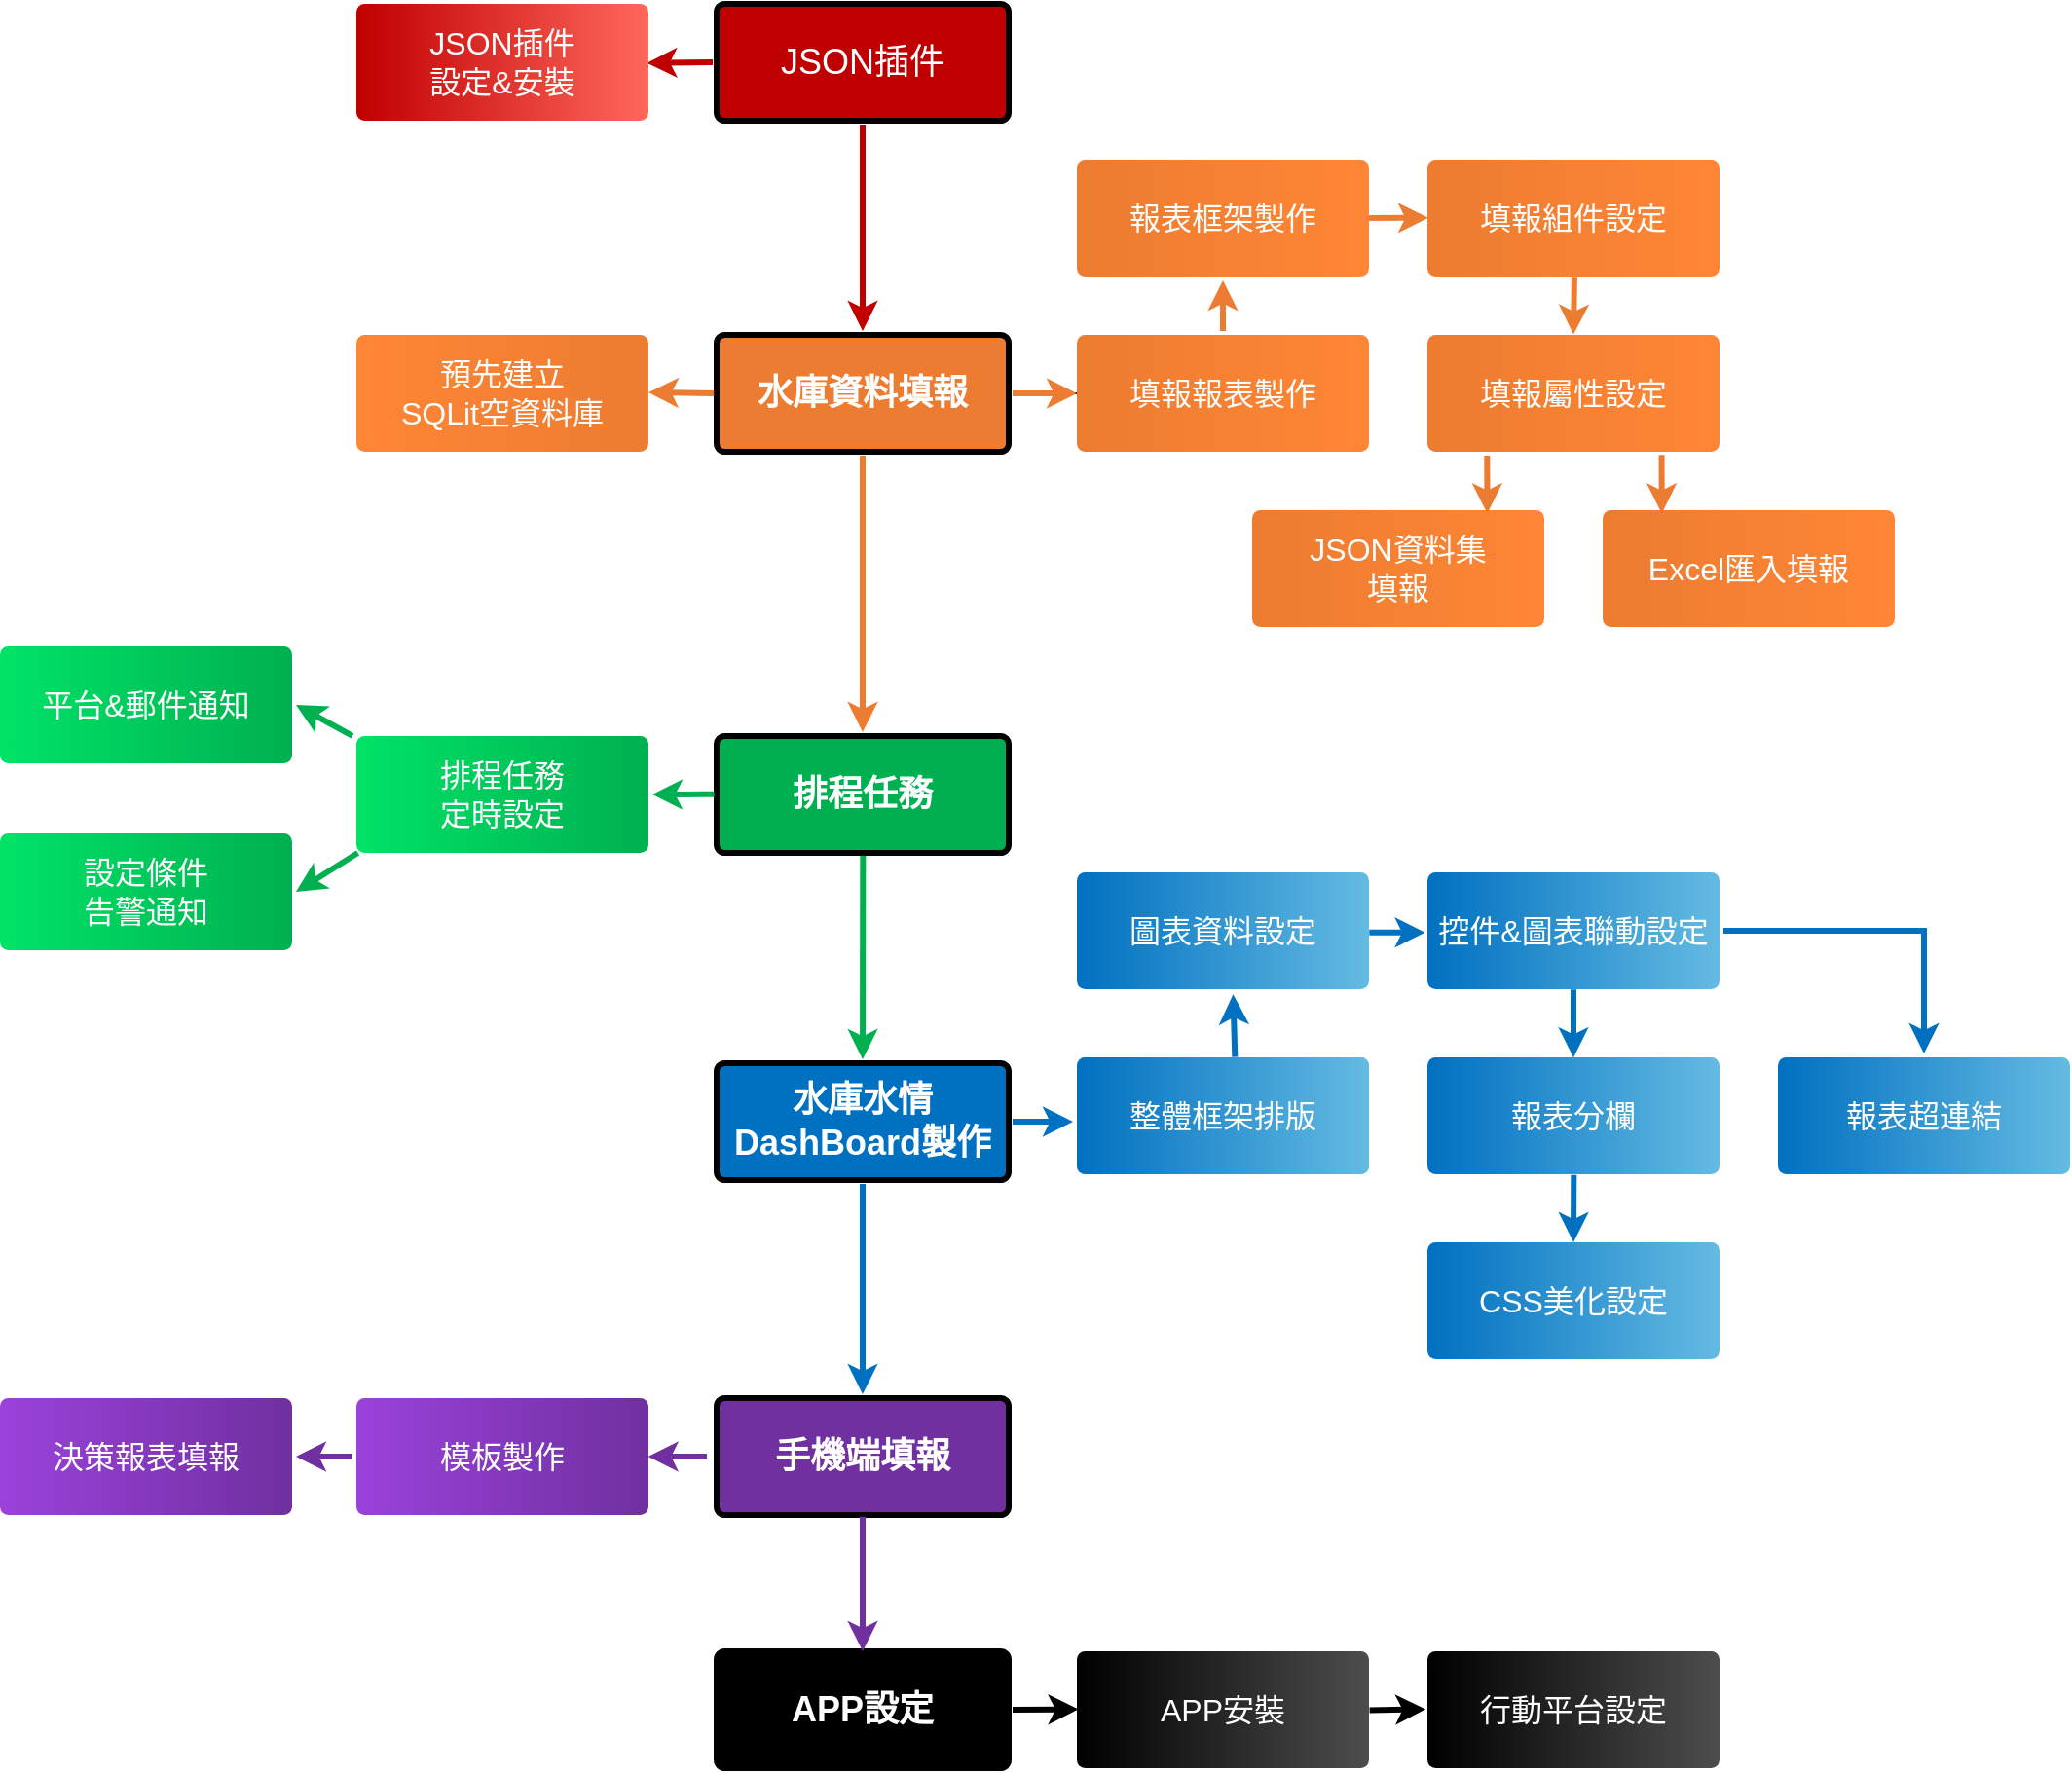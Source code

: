 <mxfile version="14.7.6" type="github">
  <diagram id="6a731a19-8d31-9384-78a2-239565b7b9f0" name="Page-1">
    <mxGraphModel dx="1422" dy="794" grid="1" gridSize="10" guides="1" tooltips="1" connect="1" arrows="1" fold="1" page="1" pageScale="1" pageWidth="1169" pageHeight="827" background="#ffffff" math="0" shadow="0">
      <root>
        <mxCell id="0" />
        <mxCell id="1" parent="0" />
        <mxCell id="1745" value="" style="edgeStyle=none;rounded=0;jumpStyle=none;html=1;shadow=0;labelBackgroundColor=none;startArrow=none;startFill=0;endArrow=classic;endFill=1;jettySize=auto;orthogonalLoop=1;strokeWidth=3;fontFamily=Helvetica;fontSize=16;fontColor=#23445D;spacing=5;entryX=0.5;entryY=0;entryDx=0;entryDy=0;strokeColor=#EC7C31;" parent="1" source="1764" target="1749" edge="1">
          <mxGeometry relative="1" as="geometry">
            <mxPoint x="760" y="270" as="sourcePoint" />
          </mxGeometry>
        </mxCell>
        <mxCell id="1747" value="" style="edgeStyle=none;rounded=0;jumpStyle=none;html=1;shadow=0;labelBackgroundColor=none;startArrow=none;startFill=0;endArrow=classic;endFill=1;jettySize=auto;orthogonalLoop=1;strokeWidth=3;fontFamily=Helvetica;fontSize=16;fontColor=#23445D;spacing=5;entryX=0.5;entryY=0;entryDx=0;entryDy=0;exitX=0.501;exitY=0.971;exitDx=0;exitDy=0;exitPerimeter=0;strokeColor=#00b050;" parent="1" source="1749" target="1760" edge="1">
          <mxGeometry relative="1" as="geometry">
            <mxPoint x="570" y="724" as="targetPoint" />
            <mxPoint x="570" y="526" as="sourcePoint" />
          </mxGeometry>
        </mxCell>
        <mxCell id="1749" value="排程任務" style="rounded=1;whiteSpace=wrap;html=1;shadow=0;labelBackgroundColor=none;strokeWidth=3;fontFamily=Helvetica;fontSize=18;fontColor=#FFFFFF;align=center;fontStyle=1;spacing=5;arcSize=7;perimeterSpacing=2;fillColor=#00b050;" parent="1" vertex="1">
          <mxGeometry x="495" y="416" width="150" height="60" as="geometry" />
        </mxCell>
        <mxCell id="1750" value="" style="edgeStyle=none;rounded=1;jumpStyle=none;html=1;shadow=0;labelBackgroundColor=none;startArrow=none;startFill=0;jettySize=auto;orthogonalLoop=1;strokeWidth=3;fontFamily=Helvetica;fontSize=14;fontColor=#FFFFFF;spacing=5;fontStyle=1;fillColor=#b0e3e6;exitX=0.5;exitY=1;exitDx=0;exitDy=0;entryX=0.5;entryY=0;entryDx=0;entryDy=0;strokeColor=#0070c0;" parent="1" source="1760" target="1753" edge="1">
          <mxGeometry relative="1" as="geometry">
            <mxPoint x="570" y="536" as="sourcePoint" />
            <Array as="points" />
          </mxGeometry>
        </mxCell>
        <mxCell id="1752" value="" style="edgeStyle=none;rounded=1;jumpStyle=none;html=1;shadow=0;labelBackgroundColor=none;startArrow=none;startFill=0;jettySize=auto;orthogonalLoop=1;strokeWidth=3;fontFamily=Helvetica;fontSize=14;fontColor=#FFFFFF;spacing=5;fontStyle=1;fillColor=#b0e3e6;entryX=1;entryY=0.5;entryDx=0;entryDy=0;exitX=0;exitY=0.5;exitDx=0;exitDy=0;strokeColor=#7030a0;" parent="1" source="96XnuaCD8h3pj_6csJ1h-1809" target="1754" edge="1">
          <mxGeometry relative="1" as="geometry">
            <mxPoint x="490" y="754" as="sourcePoint" />
            <mxPoint x="440" y="718" as="targetPoint" />
          </mxGeometry>
        </mxCell>
        <mxCell id="1753" value="手機端填報" style="rounded=1;whiteSpace=wrap;html=1;shadow=0;labelBackgroundColor=none;strokeWidth=3;fontFamily=Helvetica;fontSize=18;fontColor=#FFFFFF;align=center;spacing=5;fontStyle=1;arcSize=7;perimeterSpacing=2;fillColor=#7030A0;" parent="1" vertex="1">
          <mxGeometry x="495" y="756" width="150" height="60" as="geometry" />
        </mxCell>
        <mxCell id="1754" value="決策報表填報" style="rounded=1;whiteSpace=wrap;html=1;shadow=0;labelBackgroundColor=none;strokeColor=none;strokeWidth=3;fontFamily=Helvetica;fontSize=16;fontColor=#FFFFFF;align=center;spacing=5;fontStyle=0;arcSize=7;perimeterSpacing=2;gradientDirection=west;fillColor=#7030a0;gradientColor=#9A42DB;" parent="1" vertex="1">
          <mxGeometry x="127" y="756" width="150" height="60" as="geometry" />
        </mxCell>
        <mxCell id="1759" value="" style="edgeStyle=none;rounded=0;jumpStyle=none;html=1;shadow=0;labelBackgroundColor=none;startArrow=none;startFill=0;endArrow=classic;endFill=1;jettySize=auto;orthogonalLoop=1;strokeWidth=3;fontFamily=Helvetica;fontSize=14;fontColor=#FFFFFF;spacing=5;strokeColor=#0070c0;" parent="1" source="1760" edge="1">
          <mxGeometry relative="1" as="geometry">
            <mxPoint x="678" y="614" as="targetPoint" />
          </mxGeometry>
        </mxCell>
        <mxCell id="1760" value="水庫水情DashBoard製作" style="rounded=1;whiteSpace=wrap;html=1;shadow=0;labelBackgroundColor=none;strokeWidth=3;fontFamily=Helvetica;fontSize=18;fontColor=#FFFFFF;align=center;spacing=5;fontStyle=1;arcSize=7;perimeterSpacing=2;fillColor=#0070c0;" parent="1" vertex="1">
          <mxGeometry x="495" y="584" width="150" height="60" as="geometry" />
        </mxCell>
        <mxCell id="1761" value="整體框架排版" style="rounded=1;whiteSpace=wrap;html=1;shadow=0;labelBackgroundColor=none;strokeColor=none;strokeWidth=3;fillColor=#64bbe2;fontFamily=Helvetica;fontSize=14;fontColor=#FFFFFF;align=center;spacing=5;arcSize=7;perimeterSpacing=2;" parent="1" vertex="1">
          <mxGeometry x="680" y="581" width="150" height="60" as="geometry" />
        </mxCell>
        <mxCell id="96XnuaCD8h3pj_6csJ1h-1799" value="" style="edgeStyle=orthogonalEdgeStyle;rounded=0;orthogonalLoop=1;jettySize=auto;html=1;" edge="1" parent="1" source="1764">
          <mxGeometry relative="1" as="geometry">
            <mxPoint x="723" y="240" as="targetPoint" />
          </mxGeometry>
        </mxCell>
        <mxCell id="1764" value="水庫資料填報" style="rounded=1;whiteSpace=wrap;html=1;shadow=0;labelBackgroundColor=none;strokeWidth=3;fontFamily=Helvetica;fontSize=18;fontColor=#FFFFFF;align=center;spacing=5;fontStyle=1;arcSize=7;perimeterSpacing=2;fillColor=#EC7C31;" parent="1" vertex="1">
          <mxGeometry x="495" y="210" width="150" height="60" as="geometry" />
        </mxCell>
        <mxCell id="1766" value="" style="edgeStyle=none;rounded=0;jumpStyle=none;html=1;shadow=0;labelBackgroundColor=none;startArrow=none;startFill=0;endArrow=classic;endFill=1;jettySize=auto;orthogonalLoop=1;strokeWidth=3;fontFamily=Helvetica;fontSize=14;fontColor=#FFFFFF;spacing=5;exitX=0;exitY=0.5;exitDx=0;exitDy=0;entryX=0.982;entryY=0.506;entryDx=0;entryDy=0;entryPerimeter=0;strokeColor=#C00000;" parent="1" source="1767" target="9iynGiTtoXiNquHqY1pg-1779" edge="1">
          <mxGeometry relative="1" as="geometry">
            <mxPoint x="400" y="81" as="targetPoint" />
          </mxGeometry>
        </mxCell>
        <mxCell id="1767" value="JSON插件" style="rounded=1;whiteSpace=wrap;html=1;shadow=0;labelBackgroundColor=none;strokeWidth=3;fontFamily=Helvetica;fontSize=18;fontColor=#FFFFFF;align=center;spacing=5;arcSize=7;perimeterSpacing=2;fillColor=#c00000;" parent="1" vertex="1">
          <mxGeometry x="495" y="40" width="150" height="60" as="geometry" />
        </mxCell>
        <mxCell id="1768" value="" style="edgeStyle=none;rounded=0;jumpStyle=none;html=1;shadow=0;labelBackgroundColor=none;startArrow=none;startFill=0;endArrow=classic;endFill=1;jettySize=auto;orthogonalLoop=1;strokeWidth=3;fontFamily=Helvetica;fontSize=14;fontColor=#FFFFFF;spacing=5;entryX=0.5;entryY=0;entryDx=0;entryDy=0;strokeColor=#C00000;" parent="1" source="1767" edge="1" target="1764">
          <mxGeometry relative="1" as="geometry">
            <mxPoint x="580" y="110" as="sourcePoint" />
            <mxPoint x="570" y="210" as="targetPoint" />
            <Array as="points" />
          </mxGeometry>
        </mxCell>
        <mxCell id="1776" value="排程任務&lt;br&gt;定時設定" style="rounded=1;whiteSpace=wrap;html=1;shadow=0;labelBackgroundColor=none;strokeColor=none;strokeWidth=3;fontFamily=Helvetica;fontSize=16;fontColor=#FFFFFF;align=center;spacing=5;fontStyle=0;arcSize=7;perimeterSpacing=2;gradientDirection=west;fillColor=#00b050;gradientColor=#00E367;" parent="1" vertex="1">
          <mxGeometry x="310" y="416" width="150" height="60" as="geometry" />
        </mxCell>
        <mxCell id="1777" value="" style="edgeStyle=none;rounded=1;jumpStyle=none;html=1;shadow=0;labelBackgroundColor=none;startArrow=none;startFill=0;jettySize=auto;orthogonalLoop=1;strokeWidth=3;fontFamily=Helvetica;fontSize=14;fontColor=#FFFFFF;spacing=5;fontStyle=1;fillColor=#b0e3e6;entryX=1;entryY=0.5;entryDx=0;entryDy=0;exitX=0.005;exitY=0.498;exitDx=0;exitDy=0;exitPerimeter=0;strokeColor=#00b050;" parent="1" source="1749" edge="1" target="1776">
          <mxGeometry relative="1" as="geometry">
            <mxPoint x="490" y="446" as="sourcePoint" />
            <mxPoint x="450" y="496" as="targetPoint" />
            <Array as="points">
              <mxPoint x="480" y="446" />
            </Array>
          </mxGeometry>
        </mxCell>
        <mxCell id="1778" value="填報報表製作" style="rounded=1;whiteSpace=wrap;html=1;shadow=0;labelBackgroundColor=none;strokeColor=none;strokeWidth=3;fontFamily=Helvetica;fontSize=16;fontColor=#FFFFFF;align=center;spacing=5;fontStyle=0;arcSize=7;perimeterSpacing=2;gradientDirection=east;fillColor=#ec7c31;gradientColor=#FF8635;" parent="1" vertex="1">
          <mxGeometry x="680" y="210" width="150" height="60" as="geometry" />
        </mxCell>
        <mxCell id="1779" value="" style="edgeStyle=none;rounded=1;jumpStyle=none;html=1;shadow=0;labelBackgroundColor=none;startArrow=none;startFill=0;jettySize=auto;orthogonalLoop=1;strokeWidth=3;fontFamily=Helvetica;fontSize=14;fontColor=#FFFFFF;spacing=5;fontStyle=1;fillColor=#b0e3e6;exitX=1;exitY=0.5;exitDx=0;exitDy=0;strokeColor=#EC7C31;" parent="1" source="1764" edge="1">
          <mxGeometry relative="1" as="geometry">
            <mxPoint x="888.156" y="433.5" as="sourcePoint" />
            <mxPoint x="680" y="240" as="targetPoint" />
            <Array as="points" />
          </mxGeometry>
        </mxCell>
        <mxCell id="9iynGiTtoXiNquHqY1pg-1779" value="JSON插件&lt;br&gt;設定&amp;amp;安裝" style="rounded=1;whiteSpace=wrap;html=1;shadow=0;labelBackgroundColor=none;strokeColor=none;strokeWidth=3;fontFamily=Helvetica;fontSize=16;fontColor=#FFFFFF;align=center;spacing=5;arcSize=7;perimeterSpacing=2;gradientDirection=east;gradientColor=#FF675C;fillColor=#c00000;" parent="1" vertex="1">
          <mxGeometry x="310" y="40" width="150" height="60" as="geometry" />
        </mxCell>
        <mxCell id="9iynGiTtoXiNquHqY1pg-1784" value="" style="edgeStyle=none;rounded=1;jumpStyle=none;html=1;shadow=0;labelBackgroundColor=none;startArrow=none;startFill=0;jettySize=auto;orthogonalLoop=1;strokeWidth=3;fontFamily=Helvetica;fontSize=14;fontColor=#FFFFFF;spacing=5;fontStyle=1;fillColor=#b0e3e6;exitX=0.5;exitY=0;exitDx=0;exitDy=0;strokeColor=#EC7C31;" parent="1" target="9iynGiTtoXiNquHqY1pg-1804" edge="1" source="1778">
          <mxGeometry relative="1" as="geometry">
            <mxPoint x="832" y="160" as="sourcePoint" />
            <mxPoint x="690" y="200" as="targetPoint" />
            <Array as="points" />
          </mxGeometry>
        </mxCell>
        <mxCell id="9iynGiTtoXiNquHqY1pg-1789" value="平台&amp;amp;郵件通知" style="rounded=1;whiteSpace=wrap;html=1;shadow=0;labelBackgroundColor=none;strokeColor=none;strokeWidth=3;fontFamily=Helvetica;fontSize=16;fontColor=#FFFFFF;align=center;spacing=5;fontStyle=0;arcSize=7;perimeterSpacing=2;gradientDirection=west;fillColor=#00b050;gradientColor=#00E367;" parent="1" vertex="1">
          <mxGeometry x="127" y="370" width="150" height="60" as="geometry" />
        </mxCell>
        <mxCell id="9iynGiTtoXiNquHqY1pg-1790" value="" style="edgeStyle=none;rounded=1;jumpStyle=none;html=1;shadow=0;labelBackgroundColor=none;startArrow=none;startFill=0;jettySize=auto;orthogonalLoop=1;strokeWidth=3;fontFamily=Helvetica;fontSize=14;fontColor=#FFFFFF;spacing=5;fontStyle=1;fillColor=#b0e3e6;exitX=0;exitY=0.031;exitDx=0;exitDy=0;entryX=1;entryY=0.5;entryDx=0;entryDy=0;strokeColor=#00b050;exitPerimeter=0;" parent="1" source="1776" target="9iynGiTtoXiNquHqY1pg-1789" edge="1">
          <mxGeometry relative="1" as="geometry">
            <mxPoint x="279.93" y="486" as="sourcePoint" />
            <mxPoint x="180" y="496" as="targetPoint" />
            <Array as="points" />
          </mxGeometry>
        </mxCell>
        <mxCell id="9iynGiTtoXiNquHqY1pg-1793" value="" style="edgeStyle=none;rounded=0;jumpStyle=none;html=1;shadow=0;labelBackgroundColor=none;startArrow=none;startFill=0;endArrow=classic;endFill=1;jettySize=auto;orthogonalLoop=1;strokeWidth=3;fontFamily=Helvetica;fontSize=14;fontColor=#FFFFFF;spacing=5;entryX=0.005;entryY=0.514;entryDx=0;entryDy=0;entryPerimeter=0;exitX=0.988;exitY=0.514;exitDx=0;exitDy=0;exitPerimeter=0;strokeColor=#0070c0;" parent="1" source="9iynGiTtoXiNquHqY1pg-1807" target="9iynGiTtoXiNquHqY1pg-1808" edge="1">
          <mxGeometry relative="1" as="geometry">
            <mxPoint x="832" y="517" as="sourcePoint" />
            <mxPoint x="860" y="516" as="targetPoint" />
            <Array as="points" />
          </mxGeometry>
        </mxCell>
        <mxCell id="9iynGiTtoXiNquHqY1pg-1794" value="" style="edgeStyle=none;rounded=0;jumpStyle=none;html=1;shadow=0;labelBackgroundColor=none;startArrow=none;startFill=0;endArrow=classic;endFill=1;jettySize=auto;orthogonalLoop=1;strokeWidth=3;fontFamily=Helvetica;fontSize=14;fontColor=#FFFFFF;spacing=5;entryX=0.5;entryY=0.033;entryDx=0;entryDy=0;entryPerimeter=0;exitX=0.5;exitY=0.971;exitDx=0;exitDy=0;exitPerimeter=0;strokeColor=#0070c0;" parent="1" source="9iynGiTtoXiNquHqY1pg-1808" target="9iynGiTtoXiNquHqY1pg-1809" edge="1">
          <mxGeometry relative="1" as="geometry">
            <mxPoint x="939" y="518" as="sourcePoint" />
            <mxPoint x="868" y="679" as="targetPoint" />
          </mxGeometry>
        </mxCell>
        <mxCell id="9iynGiTtoXiNquHqY1pg-1797" value="" style="edgeStyle=none;rounded=0;jumpStyle=none;html=1;shadow=0;labelBackgroundColor=none;startArrow=none;startFill=0;endArrow=classic;endFill=1;jettySize=auto;orthogonalLoop=1;strokeWidth=3;fontFamily=Helvetica;fontSize=14;fontColor=#FFFFFF;spacing=5;entryX=0.534;entryY=1.01;entryDx=0;entryDy=0;entryPerimeter=0;exitX=0.54;exitY=0.029;exitDx=0;exitDy=0;exitPerimeter=0;strokeColor=#0070c0;" parent="1" source="9iynGiTtoXiNquHqY1pg-1810" edge="1" target="9iynGiTtoXiNquHqY1pg-1807">
          <mxGeometry relative="1" as="geometry">
            <mxPoint x="850" y="556" as="sourcePoint" />
            <mxPoint x="880" y="541" as="targetPoint" />
          </mxGeometry>
        </mxCell>
        <mxCell id="9iynGiTtoXiNquHqY1pg-1802" value="" style="edgeStyle=none;rounded=1;jumpStyle=none;html=1;shadow=0;labelBackgroundColor=none;startArrow=none;startFill=0;jettySize=auto;orthogonalLoop=1;strokeWidth=3;fontFamily=Helvetica;fontSize=14;fontColor=#FFFFFF;spacing=5;fontStyle=1;fillColor=#b0e3e6;entryX=0.016;entryY=0.498;entryDx=0;entryDy=0;exitX=0.978;exitY=0.5;exitDx=0;exitDy=0;exitPerimeter=0;entryPerimeter=0;strokeColor=#EC7C31;" parent="1" source="9iynGiTtoXiNquHqY1pg-1804" target="9iynGiTtoXiNquHqY1pg-1805" edge="1">
          <mxGeometry relative="1" as="geometry">
            <mxPoint x="832" y="240" as="sourcePoint" />
            <mxPoint x="888" y="182" as="targetPoint" />
            <Array as="points" />
          </mxGeometry>
        </mxCell>
        <mxCell id="9iynGiTtoXiNquHqY1pg-1803" value="" style="edgeStyle=none;rounded=1;jumpStyle=none;html=1;shadow=0;labelBackgroundColor=none;startArrow=none;startFill=0;jettySize=auto;orthogonalLoop=1;strokeWidth=3;fontFamily=Helvetica;fontSize=14;fontColor=#FFFFFF;spacing=5;fontStyle=1;fillColor=#b0e3e6;entryX=0.5;entryY=0.028;entryDx=0;entryDy=0;entryPerimeter=0;exitX=0.503;exitY=0.978;exitDx=0;exitDy=0;exitPerimeter=0;strokeColor=#EC7C31;" parent="1" source="9iynGiTtoXiNquHqY1pg-1805" target="9iynGiTtoXiNquHqY1pg-1806" edge="1">
          <mxGeometry relative="1" as="geometry">
            <mxPoint x="935" y="190" as="sourcePoint" />
            <mxPoint x="890" y="150" as="targetPoint" />
            <Array as="points" />
          </mxGeometry>
        </mxCell>
        <mxCell id="9iynGiTtoXiNquHqY1pg-1804" value="報表框架製作" style="rounded=1;whiteSpace=wrap;html=1;shadow=0;labelBackgroundColor=none;strokeColor=none;strokeWidth=3;fontFamily=Helvetica;fontSize=16;fontColor=#FFFFFF;align=center;spacing=5;fontStyle=0;arcSize=7;perimeterSpacing=2;gradientDirection=east;fillColor=#ec7c31;gradientColor=#FF8635;" parent="1" vertex="1">
          <mxGeometry x="680" y="120" width="150" height="60" as="geometry" />
        </mxCell>
        <mxCell id="9iynGiTtoXiNquHqY1pg-1805" value="填報組件設定" style="rounded=1;whiteSpace=wrap;html=1;shadow=0;labelBackgroundColor=none;strokeColor=none;strokeWidth=3;fontFamily=Helvetica;fontSize=16;fontColor=#FFFFFF;align=center;spacing=5;fontStyle=0;arcSize=7;perimeterSpacing=2;gradientDirection=east;fillColor=#ec7c31;gradientColor=#FF8635;" parent="1" vertex="1">
          <mxGeometry x="860" y="120" width="150" height="60" as="geometry" />
        </mxCell>
        <mxCell id="9iynGiTtoXiNquHqY1pg-1806" value="填報屬性設定" style="rounded=1;whiteSpace=wrap;html=1;shadow=0;labelBackgroundColor=none;strokeColor=none;strokeWidth=3;fontFamily=Helvetica;fontSize=16;fontColor=#FFFFFF;align=center;spacing=5;fontStyle=0;arcSize=7;perimeterSpacing=2;gradientDirection=east;fillColor=#ec7c31;gradientColor=#FF8635;" parent="1" vertex="1">
          <mxGeometry x="860" y="210" width="150" height="60" as="geometry" />
        </mxCell>
        <mxCell id="9iynGiTtoXiNquHqY1pg-1807" value="圖表資料設定" style="rounded=1;whiteSpace=wrap;html=1;shadow=0;labelBackgroundColor=none;strokeColor=none;strokeWidth=3;fontFamily=Helvetica;fontSize=16;fontColor=#FFFFFF;align=center;spacing=5;arcSize=7;perimeterSpacing=2;gradientColor=#64BBE2;gradientDirection=east;fillColor=#0070c0;" parent="1" vertex="1">
          <mxGeometry x="680" y="486" width="150" height="60" as="geometry" />
        </mxCell>
        <mxCell id="9iynGiTtoXiNquHqY1pg-1808" value="控件&amp;amp;圖表聯動設定" style="rounded=1;whiteSpace=wrap;html=1;shadow=0;labelBackgroundColor=none;strokeColor=none;strokeWidth=3;fontFamily=Helvetica;fontSize=16;fontColor=#FFFFFF;align=center;spacing=5;arcSize=7;perimeterSpacing=2;gradientColor=#64BBE2;gradientDirection=east;fillColor=#0070c0;" parent="1" vertex="1">
          <mxGeometry x="860" y="486" width="150" height="60" as="geometry" />
        </mxCell>
        <mxCell id="9iynGiTtoXiNquHqY1pg-1809" value="報表分欄" style="rounded=1;whiteSpace=wrap;html=1;shadow=0;labelBackgroundColor=none;strokeColor=none;strokeWidth=3;fontFamily=Helvetica;fontSize=16;fontColor=#FFFFFF;align=center;spacing=5;arcSize=7;perimeterSpacing=2;gradientColor=#64BBE2;gradientDirection=east;fillColor=#0070c0;" parent="1" vertex="1">
          <mxGeometry x="860" y="581" width="150" height="60" as="geometry" />
        </mxCell>
        <mxCell id="9iynGiTtoXiNquHqY1pg-1810" value="整體框架排版" style="rounded=1;whiteSpace=wrap;html=1;shadow=0;labelBackgroundColor=none;strokeColor=none;strokeWidth=3;fontFamily=Helvetica;fontSize=16;fontColor=#FFFFFF;align=center;spacing=5;arcSize=7;perimeterSpacing=2;gradientDirection=east;gradientColor=#64BBE2;fillColor=#0070c0;" parent="1" vertex="1">
          <mxGeometry x="680" y="581" width="150" height="60" as="geometry" />
        </mxCell>
        <mxCell id="9iynGiTtoXiNquHqY1pg-1811" value="預先建立&lt;br&gt;SQLit空資料庫" style="rounded=1;whiteSpace=wrap;html=1;shadow=0;labelBackgroundColor=none;strokeColor=none;strokeWidth=3;fontFamily=Helvetica;fontSize=16;fontColor=#FFFFFF;align=center;spacing=5;fontStyle=0;arcSize=7;perimeterSpacing=2;gradientDirection=west;fillColor=#ec7c31;gradientColor=#FF8635;" parent="1" vertex="1">
          <mxGeometry x="310" y="210" width="150" height="60" as="geometry" />
        </mxCell>
        <mxCell id="9iynGiTtoXiNquHqY1pg-1812" value="" style="edgeStyle=none;rounded=1;jumpStyle=none;html=1;shadow=0;labelBackgroundColor=none;startArrow=none;startFill=0;jettySize=auto;orthogonalLoop=1;strokeWidth=3;fontFamily=Helvetica;fontSize=14;fontColor=#FFFFFF;spacing=5;fontStyle=1;fillColor=#b0e3e6;entryX=0.987;entryY=0.493;entryDx=0;entryDy=0;entryPerimeter=0;exitX=0.004;exitY=0.5;exitDx=0;exitDy=0;exitPerimeter=0;strokeColor=#EC7C31;" parent="1" source="1764" target="9iynGiTtoXiNquHqY1pg-1811" edge="1">
          <mxGeometry relative="1" as="geometry">
            <mxPoint x="490" y="240" as="sourcePoint" />
            <mxPoint x="690" y="250" as="targetPoint" />
            <Array as="points" />
          </mxGeometry>
        </mxCell>
        <mxCell id="96XnuaCD8h3pj_6csJ1h-1780" value="Excel匯入填報" style="rounded=1;whiteSpace=wrap;html=1;shadow=0;labelBackgroundColor=none;strokeColor=none;strokeWidth=3;fontFamily=Helvetica;fontSize=16;fontColor=#FFFFFF;align=center;spacing=5;fontStyle=0;arcSize=7;perimeterSpacing=2;gradientDirection=east;fillColor=#ec7c31;gradientColor=#FF8635;" vertex="1" parent="1">
          <mxGeometry x="950" y="300" width="150" height="60" as="geometry" />
        </mxCell>
        <mxCell id="96XnuaCD8h3pj_6csJ1h-1781" value="JSON資料集&lt;br&gt;填報" style="rounded=1;whiteSpace=wrap;html=1;shadow=0;labelBackgroundColor=none;strokeColor=none;strokeWidth=3;fontFamily=Helvetica;fontSize=16;fontColor=#FFFFFF;align=center;spacing=5;fontStyle=0;arcSize=7;perimeterSpacing=2;gradientDirection=east;fillColor=#ec7c31;gradientColor=#FF8635;" vertex="1" parent="1">
          <mxGeometry x="770" y="300" width="150" height="60" as="geometry" />
        </mxCell>
        <mxCell id="96XnuaCD8h3pj_6csJ1h-1782" value="" style="edgeStyle=none;rounded=1;jumpStyle=none;html=1;shadow=0;labelBackgroundColor=none;startArrow=none;startFill=0;jettySize=auto;orthogonalLoop=1;strokeWidth=3;fontFamily=Helvetica;fontSize=14;fontColor=#FFFFFF;spacing=5;fontStyle=1;fillColor=#b0e3e6;entryX=0.21;entryY=0.057;entryDx=0;entryDy=0;entryPerimeter=0;exitX=0.794;exitY=0.995;exitDx=0;exitDy=0;exitPerimeter=0;strokeColor=#EC7C31;" edge="1" parent="1" source="9iynGiTtoXiNquHqY1pg-1806" target="96XnuaCD8h3pj_6csJ1h-1780">
          <mxGeometry relative="1" as="geometry">
            <mxPoint x="980" y="300" as="sourcePoint" />
            <mxPoint x="980" y="340" as="targetPoint" />
            <Array as="points" />
          </mxGeometry>
        </mxCell>
        <mxCell id="96XnuaCD8h3pj_6csJ1h-1783" value="" style="edgeStyle=none;rounded=1;jumpStyle=none;html=1;shadow=0;labelBackgroundColor=none;startArrow=none;startFill=0;jettySize=auto;orthogonalLoop=1;strokeWidth=3;fontFamily=Helvetica;fontSize=14;fontColor=#FFFFFF;spacing=5;fontStyle=1;fillColor=#b0e3e6;entryX=0.797;entryY=0.057;entryDx=0;entryDy=0;entryPerimeter=0;exitX=0.212;exitY=1;exitDx=0;exitDy=0;exitPerimeter=0;strokeColor=#EC7C31;" edge="1" parent="1" source="9iynGiTtoXiNquHqY1pg-1806" target="96XnuaCD8h3pj_6csJ1h-1781">
          <mxGeometry relative="1" as="geometry">
            <mxPoint x="891" y="290" as="sourcePoint" />
            <mxPoint x="890" y="340" as="targetPoint" />
            <Array as="points" />
          </mxGeometry>
        </mxCell>
        <mxCell id="96XnuaCD8h3pj_6csJ1h-1784" value="CSS美化設定" style="rounded=1;whiteSpace=wrap;html=1;shadow=0;labelBackgroundColor=none;strokeColor=none;strokeWidth=3;fontFamily=Helvetica;fontSize=16;fontColor=#FFFFFF;align=center;spacing=5;arcSize=7;perimeterSpacing=2;gradientColor=#64BBE2;gradientDirection=east;fillColor=#0070c0;" vertex="1" parent="1">
          <mxGeometry x="860" y="676" width="150" height="60" as="geometry" />
        </mxCell>
        <mxCell id="96XnuaCD8h3pj_6csJ1h-1785" value="" style="edgeStyle=none;rounded=0;jumpStyle=none;html=1;shadow=0;labelBackgroundColor=none;startArrow=none;startFill=0;endArrow=classic;endFill=1;jettySize=auto;orthogonalLoop=1;strokeWidth=3;fontFamily=Helvetica;fontSize=14;fontColor=#FFFFFF;spacing=5;entryX=0.5;entryY=0.031;entryDx=0;entryDy=0;entryPerimeter=0;exitX=0.501;exitY=0.974;exitDx=0;exitDy=0;exitPerimeter=0;strokeColor=#0070c0;" edge="1" parent="1" source="9iynGiTtoXiNquHqY1pg-1809" target="96XnuaCD8h3pj_6csJ1h-1784">
          <mxGeometry relative="1" as="geometry">
            <mxPoint x="935" y="642" as="sourcePoint" />
            <mxPoint x="935" y="666" as="targetPoint" />
          </mxGeometry>
        </mxCell>
        <mxCell id="96XnuaCD8h3pj_6csJ1h-1787" value="APP設定" style="rounded=1;whiteSpace=wrap;html=1;shadow=0;labelBackgroundColor=none;strokeWidth=3;fontFamily=Helvetica;fontSize=18;fontColor=#FFFFFF;align=center;spacing=5;fontStyle=1;arcSize=7;perimeterSpacing=2;fillColor=#000000;" vertex="1" parent="1">
          <mxGeometry x="495" y="886" width="150" height="60" as="geometry" />
        </mxCell>
        <mxCell id="96XnuaCD8h3pj_6csJ1h-1788" value="APP安裝" style="rounded=1;whiteSpace=wrap;html=1;shadow=0;labelBackgroundColor=none;strokeColor=none;strokeWidth=3;fontFamily=Helvetica;fontSize=16;fontColor=#FFFFFF;align=center;spacing=5;fontStyle=0;arcSize=7;perimeterSpacing=2;gradientDirection=east;fillColor=#000000;gradientColor=#4D4D4D;" vertex="1" parent="1">
          <mxGeometry x="680" y="886" width="150" height="60" as="geometry" />
        </mxCell>
        <mxCell id="96XnuaCD8h3pj_6csJ1h-1792" value="報表超連結" style="rounded=1;whiteSpace=wrap;html=1;shadow=0;labelBackgroundColor=none;strokeColor=none;strokeWidth=3;fontFamily=Helvetica;fontSize=16;fontColor=#FFFFFF;align=center;spacing=5;arcSize=7;perimeterSpacing=2;gradientColor=#64BBE2;gradientDirection=east;fillColor=#0070c0;" vertex="1" parent="1">
          <mxGeometry x="1040" y="581" width="150" height="60" as="geometry" />
        </mxCell>
        <mxCell id="96XnuaCD8h3pj_6csJ1h-1795" value="" style="edgeStyle=none;rounded=0;jumpStyle=none;html=1;shadow=0;labelBackgroundColor=none;startArrow=none;startFill=0;endArrow=classic;endFill=1;jettySize=auto;orthogonalLoop=1;strokeWidth=3;fontFamily=Helvetica;fontSize=14;fontColor=#FFFFFF;spacing=5;entryX=0.5;entryY=0;entryDx=0;entryDy=0;strokeColor=#0070c0;" edge="1" parent="1" source="9iynGiTtoXiNquHqY1pg-1808" target="96XnuaCD8h3pj_6csJ1h-1792">
          <mxGeometry relative="1" as="geometry">
            <mxPoint x="1030.002" y="515.906" as="sourcePoint" />
            <mxPoint x="1040" y="516" as="targetPoint" />
            <Array as="points">
              <mxPoint x="1115" y="516" />
            </Array>
          </mxGeometry>
        </mxCell>
        <mxCell id="96XnuaCD8h3pj_6csJ1h-1809" value="模板製作" style="rounded=1;whiteSpace=wrap;html=1;shadow=0;labelBackgroundColor=none;strokeColor=none;strokeWidth=3;fontFamily=Helvetica;fontSize=16;fontColor=#FFFFFF;align=center;spacing=5;fontStyle=0;arcSize=7;perimeterSpacing=2;gradientDirection=west;fillColor=#7030a0;gradientColor=#9A42DB;" vertex="1" parent="1">
          <mxGeometry x="310" y="756" width="150" height="60" as="geometry" />
        </mxCell>
        <mxCell id="96XnuaCD8h3pj_6csJ1h-1814" value="" style="edgeStyle=none;rounded=1;jumpStyle=none;html=1;shadow=0;labelBackgroundColor=none;startArrow=none;startFill=0;jettySize=auto;orthogonalLoop=1;strokeWidth=3;fontFamily=Helvetica;fontSize=14;fontColor=#FFFFFF;spacing=5;fontStyle=1;fillColor=#b0e3e6;entryX=0.986;entryY=0.499;entryDx=0;entryDy=0;strokeColor=#7030a0;entryPerimeter=0;" edge="1" parent="1" target="96XnuaCD8h3pj_6csJ1h-1809">
          <mxGeometry relative="1" as="geometry">
            <mxPoint x="490" y="786" as="sourcePoint" />
            <mxPoint x="460" y="785.83" as="targetPoint" />
          </mxGeometry>
        </mxCell>
        <mxCell id="96XnuaCD8h3pj_6csJ1h-1815" value="" style="edgeStyle=none;rounded=1;jumpStyle=none;html=1;shadow=0;labelBackgroundColor=none;startArrow=none;startFill=0;jettySize=auto;orthogonalLoop=1;strokeWidth=3;fontFamily=Helvetica;fontSize=14;fontColor=#FFFFFF;spacing=5;fontStyle=1;fillColor=#b0e3e6;strokeColor=#7030A0;exitX=0.5;exitY=0.983;exitDx=0;exitDy=0;exitPerimeter=0;entryX=0.5;entryY=0.031;entryDx=0;entryDy=0;entryPerimeter=0;" edge="1" parent="1" source="1753" target="96XnuaCD8h3pj_6csJ1h-1787">
          <mxGeometry relative="1" as="geometry">
            <mxPoint x="569.88" y="826" as="sourcePoint" />
            <Array as="points" />
            <mxPoint x="570" y="866" as="targetPoint" />
          </mxGeometry>
        </mxCell>
        <mxCell id="96XnuaCD8h3pj_6csJ1h-1816" value="設定條件&lt;br&gt;告警通知" style="rounded=1;whiteSpace=wrap;html=1;shadow=0;labelBackgroundColor=none;strokeColor=none;strokeWidth=3;fontFamily=Helvetica;fontSize=16;fontColor=#FFFFFF;align=center;spacing=5;fontStyle=0;arcSize=7;perimeterSpacing=2;gradientDirection=west;fillColor=#00b050;gradientColor=#00E367;" vertex="1" parent="1">
          <mxGeometry x="127" y="466" width="150" height="60" as="geometry" />
        </mxCell>
        <mxCell id="96XnuaCD8h3pj_6csJ1h-1817" value="" style="edgeStyle=none;rounded=1;jumpStyle=none;html=1;shadow=0;labelBackgroundColor=none;startArrow=none;startFill=0;jettySize=auto;orthogonalLoop=1;strokeWidth=3;fontFamily=Helvetica;fontSize=14;fontColor=#FFFFFF;spacing=5;fontStyle=1;fillColor=#b0e3e6;exitX=0.018;exitY=0.969;exitDx=0;exitDy=0;entryX=1;entryY=0.5;entryDx=0;entryDy=0;strokeColor=#00b050;exitPerimeter=0;" edge="1" parent="1" target="96XnuaCD8h3pj_6csJ1h-1816" source="1776">
          <mxGeometry relative="1" as="geometry">
            <mxPoint x="308" y="546" as="sourcePoint" />
            <mxPoint x="180" y="596" as="targetPoint" />
            <Array as="points" />
          </mxGeometry>
        </mxCell>
        <mxCell id="96XnuaCD8h3pj_6csJ1h-1819" value="行動平台設定" style="rounded=1;whiteSpace=wrap;html=1;shadow=0;labelBackgroundColor=none;strokeColor=none;strokeWidth=3;fontFamily=Helvetica;fontSize=16;fontColor=#FFFFFF;align=center;spacing=5;fontStyle=0;arcSize=7;perimeterSpacing=2;gradientDirection=east;fillColor=#000000;gradientColor=#4D4D4D;" vertex="1" parent="1">
          <mxGeometry x="860" y="886" width="150" height="60" as="geometry" />
        </mxCell>
        <mxCell id="96XnuaCD8h3pj_6csJ1h-1820" value="" style="edgeStyle=none;rounded=0;jumpStyle=none;html=1;shadow=0;labelBackgroundColor=none;startArrow=none;startFill=0;endArrow=classic;endFill=1;jettySize=auto;orthogonalLoop=1;strokeWidth=3;fontFamily=Helvetica;fontSize=14;fontColor=#FFFFFF;spacing=5;entryX=0.018;entryY=0.497;entryDx=0;entryDy=0;entryPerimeter=0;exitX=1;exitY=0.5;exitDx=0;exitDy=0;" edge="1" parent="1" source="96XnuaCD8h3pj_6csJ1h-1787" target="96XnuaCD8h3pj_6csJ1h-1788">
          <mxGeometry relative="1" as="geometry">
            <mxPoint x="660" y="916" as="sourcePoint" />
            <mxPoint x="676.0" y="915.66" as="targetPoint" />
          </mxGeometry>
        </mxCell>
        <mxCell id="96XnuaCD8h3pj_6csJ1h-1821" value="" style="edgeStyle=none;rounded=0;jumpStyle=none;html=1;shadow=0;labelBackgroundColor=none;startArrow=none;startFill=0;endArrow=classic;endFill=1;jettySize=auto;orthogonalLoop=1;strokeWidth=3;fontFamily=Helvetica;fontSize=14;fontColor=#FFFFFF;spacing=5;entryX=0.007;entryY=0.496;entryDx=0;entryDy=0;entryPerimeter=0;exitX=0.989;exitY=0.504;exitDx=0;exitDy=0;exitPerimeter=0;" edge="1" parent="1" source="96XnuaCD8h3pj_6csJ1h-1788" target="96XnuaCD8h3pj_6csJ1h-1819">
          <mxGeometry relative="1" as="geometry">
            <mxPoint x="840" y="916" as="sourcePoint" />
            <mxPoint x="850" y="916" as="targetPoint" />
          </mxGeometry>
        </mxCell>
      </root>
    </mxGraphModel>
  </diagram>
</mxfile>
